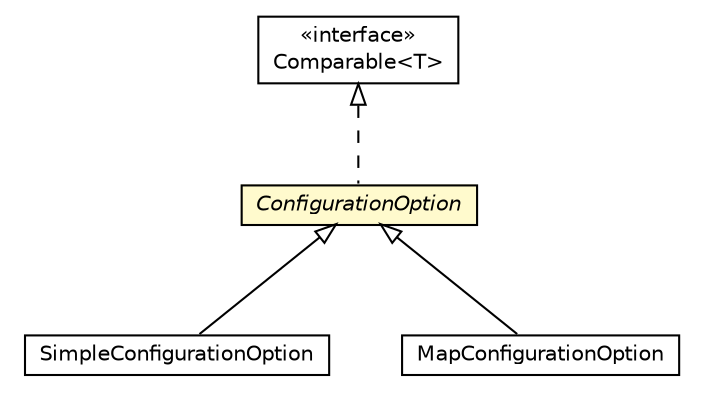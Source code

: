 #!/usr/local/bin/dot
#
# Class diagram 
# Generated by UMLGraph version R5_6-24-gf6e263 (http://www.umlgraph.org/)
#

digraph G {
	edge [fontname="Helvetica",fontsize=10,labelfontname="Helvetica",labelfontsize=10];
	node [fontname="Helvetica",fontsize=10,shape=plaintext];
	nodesep=0.25;
	ranksep=0.5;
	// org.universAAL.tools.ucc.configuration.model.SimpleConfigurationOption
	c2836151 [label=<<table title="org.universAAL.tools.ucc.configuration.model.SimpleConfigurationOption" border="0" cellborder="1" cellspacing="0" cellpadding="2" port="p" href="./SimpleConfigurationOption.html">
		<tr><td><table border="0" cellspacing="0" cellpadding="1">
<tr><td align="center" balign="center"> SimpleConfigurationOption </td></tr>
		</table></td></tr>
		</table>>, URL="./SimpleConfigurationOption.html", fontname="Helvetica", fontcolor="black", fontsize=10.0];
	// org.universAAL.tools.ucc.configuration.model.MapConfigurationOption
	c2836153 [label=<<table title="org.universAAL.tools.ucc.configuration.model.MapConfigurationOption" border="0" cellborder="1" cellspacing="0" cellpadding="2" port="p" href="./MapConfigurationOption.html">
		<tr><td><table border="0" cellspacing="0" cellpadding="1">
<tr><td align="center" balign="center"> MapConfigurationOption </td></tr>
		</table></td></tr>
		</table>>, URL="./MapConfigurationOption.html", fontname="Helvetica", fontcolor="black", fontsize=10.0];
	// org.universAAL.tools.ucc.configuration.model.ConfigurationOption
	c2836157 [label=<<table title="org.universAAL.tools.ucc.configuration.model.ConfigurationOption" border="0" cellborder="1" cellspacing="0" cellpadding="2" port="p" bgcolor="lemonChiffon" href="./ConfigurationOption.html">
		<tr><td><table border="0" cellspacing="0" cellpadding="1">
<tr><td align="center" balign="center"><font face="Helvetica-Oblique"> ConfigurationOption </font></td></tr>
		</table></td></tr>
		</table>>, URL="./ConfigurationOption.html", fontname="Helvetica", fontcolor="black", fontsize=10.0];
	//org.universAAL.tools.ucc.configuration.model.SimpleConfigurationOption extends org.universAAL.tools.ucc.configuration.model.ConfigurationOption
	c2836157:p -> c2836151:p [dir=back,arrowtail=empty];
	//org.universAAL.tools.ucc.configuration.model.MapConfigurationOption extends org.universAAL.tools.ucc.configuration.model.ConfigurationOption
	c2836157:p -> c2836153:p [dir=back,arrowtail=empty];
	//org.universAAL.tools.ucc.configuration.model.ConfigurationOption implements java.lang.Comparable<T>
	c2836290:p -> c2836157:p [dir=back,arrowtail=empty,style=dashed];
	// java.lang.Comparable<T>
	c2836290 [label=<<table title="java.lang.Comparable" border="0" cellborder="1" cellspacing="0" cellpadding="2" port="p" href="http://java.sun.com/j2se/1.4.2/docs/api/java/lang/Comparable.html">
		<tr><td><table border="0" cellspacing="0" cellpadding="1">
<tr><td align="center" balign="center"> &#171;interface&#187; </td></tr>
<tr><td align="center" balign="center"> Comparable&lt;T&gt; </td></tr>
		</table></td></tr>
		</table>>, URL="http://java.sun.com/j2se/1.4.2/docs/api/java/lang/Comparable.html", fontname="Helvetica", fontcolor="black", fontsize=10.0];
}


